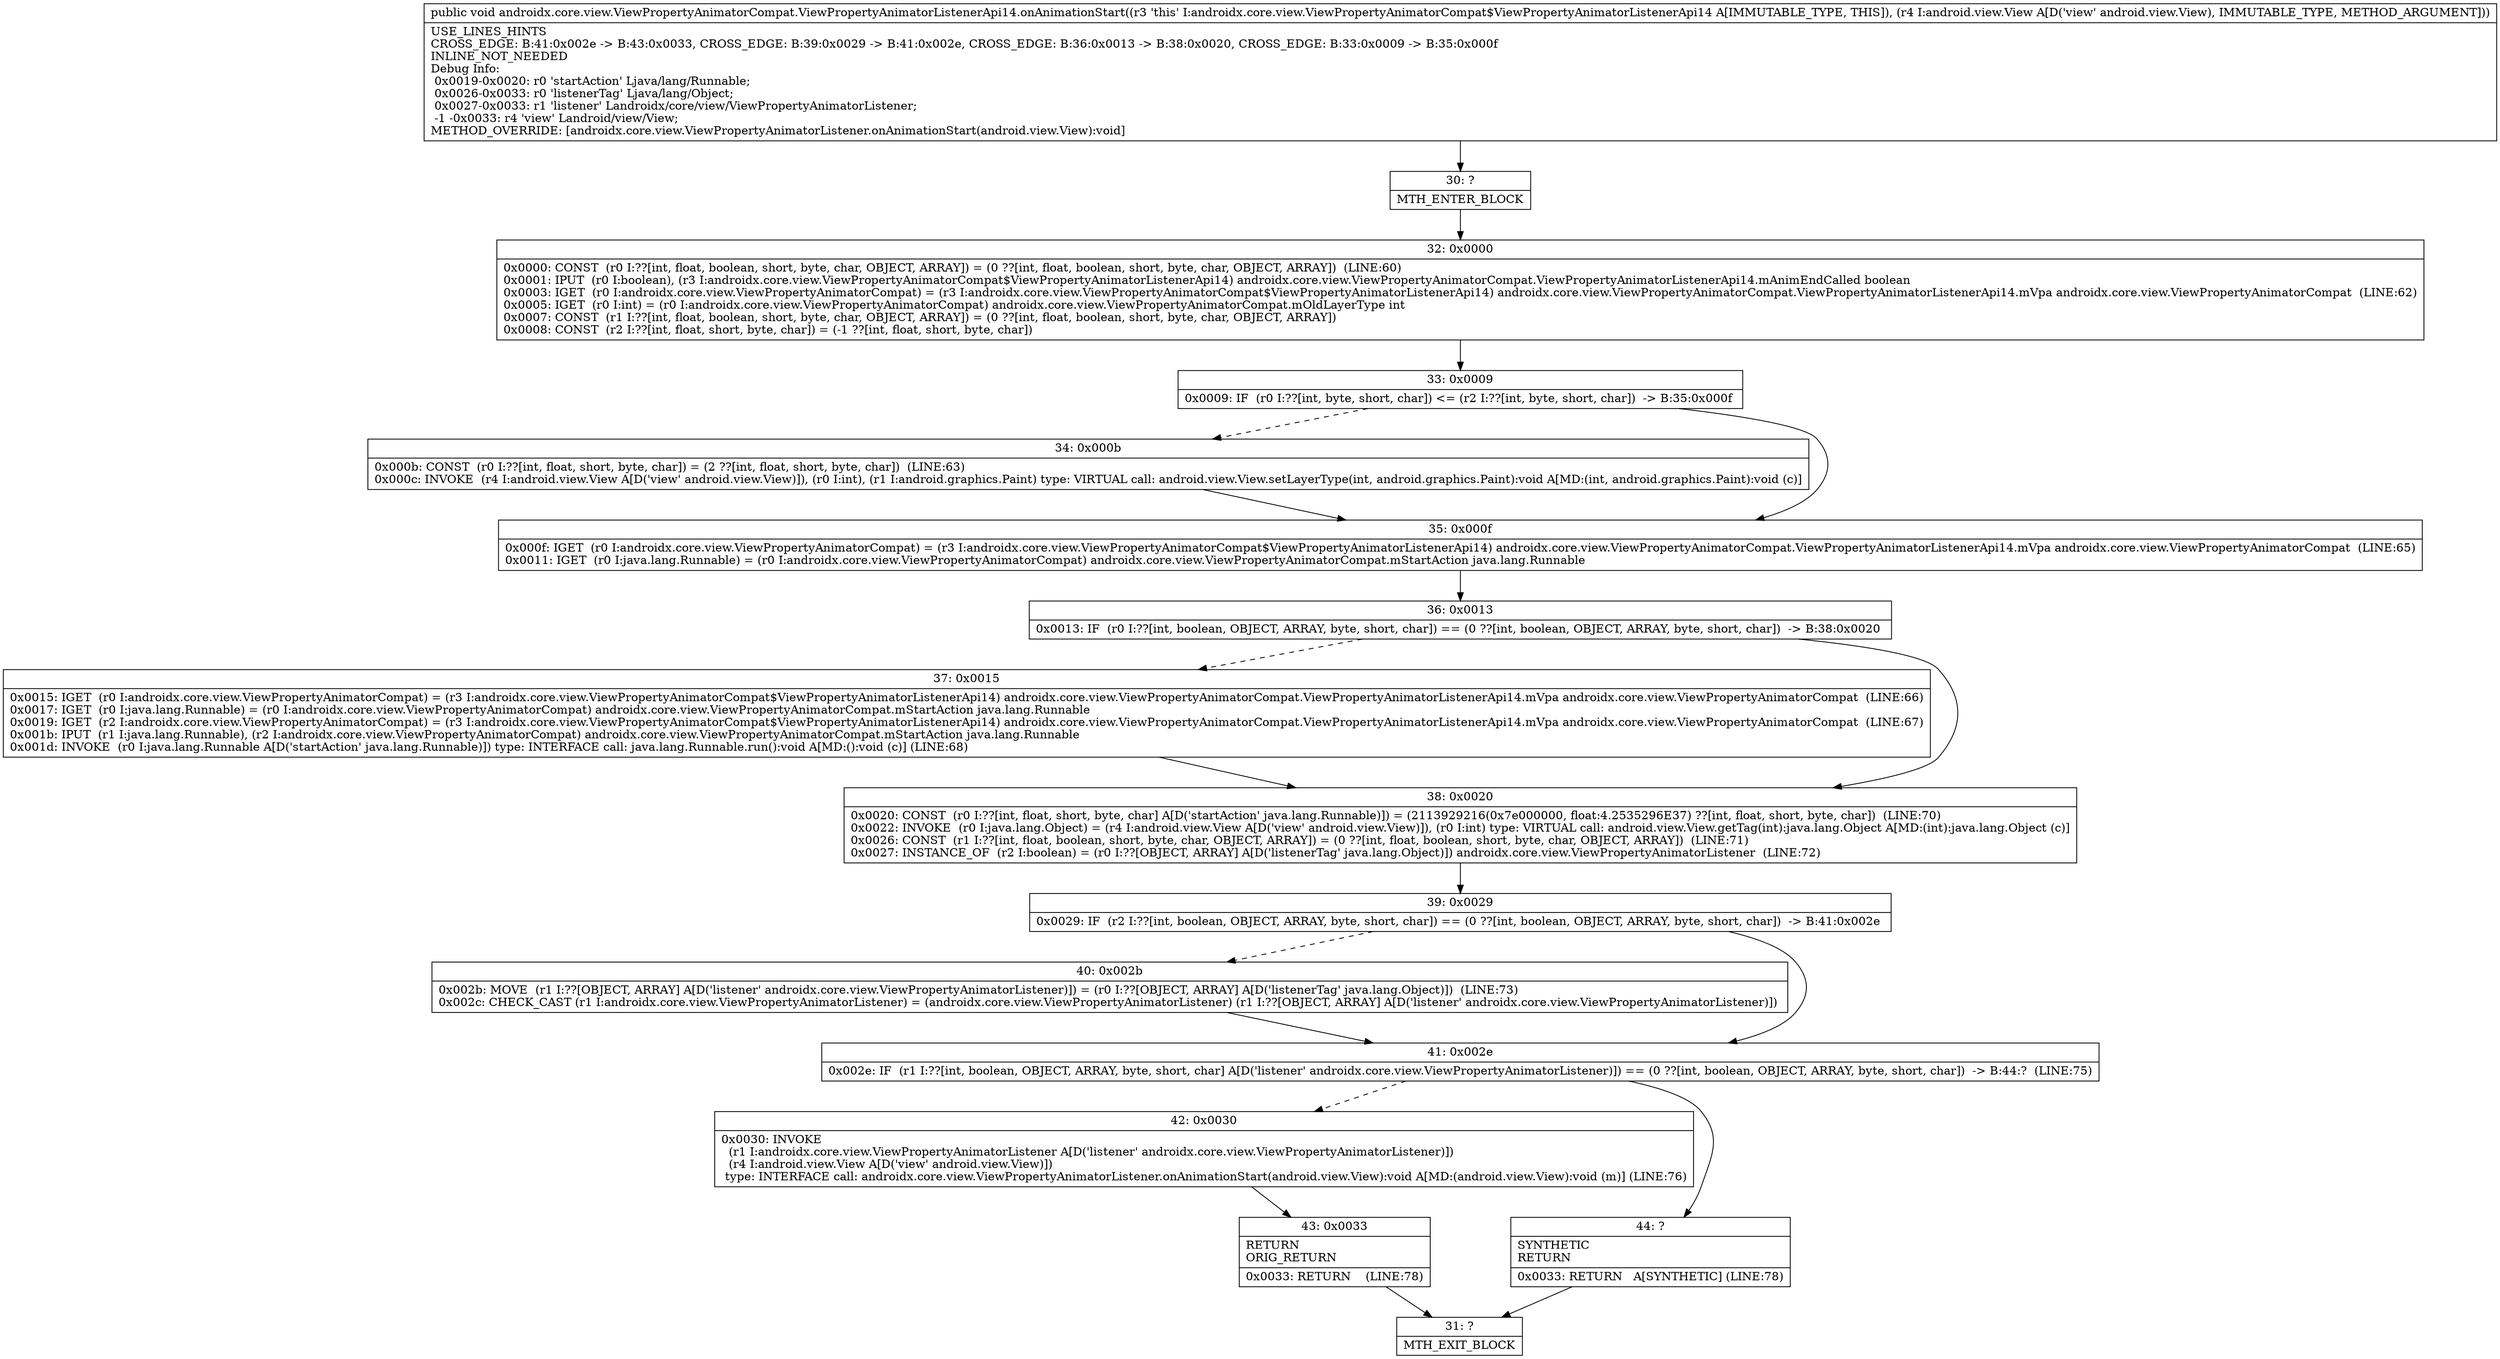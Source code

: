 digraph "CFG forandroidx.core.view.ViewPropertyAnimatorCompat.ViewPropertyAnimatorListenerApi14.onAnimationStart(Landroid\/view\/View;)V" {
Node_30 [shape=record,label="{30\:\ ?|MTH_ENTER_BLOCK\l}"];
Node_32 [shape=record,label="{32\:\ 0x0000|0x0000: CONST  (r0 I:??[int, float, boolean, short, byte, char, OBJECT, ARRAY]) = (0 ??[int, float, boolean, short, byte, char, OBJECT, ARRAY])  (LINE:60)\l0x0001: IPUT  (r0 I:boolean), (r3 I:androidx.core.view.ViewPropertyAnimatorCompat$ViewPropertyAnimatorListenerApi14) androidx.core.view.ViewPropertyAnimatorCompat.ViewPropertyAnimatorListenerApi14.mAnimEndCalled boolean \l0x0003: IGET  (r0 I:androidx.core.view.ViewPropertyAnimatorCompat) = (r3 I:androidx.core.view.ViewPropertyAnimatorCompat$ViewPropertyAnimatorListenerApi14) androidx.core.view.ViewPropertyAnimatorCompat.ViewPropertyAnimatorListenerApi14.mVpa androidx.core.view.ViewPropertyAnimatorCompat  (LINE:62)\l0x0005: IGET  (r0 I:int) = (r0 I:androidx.core.view.ViewPropertyAnimatorCompat) androidx.core.view.ViewPropertyAnimatorCompat.mOldLayerType int \l0x0007: CONST  (r1 I:??[int, float, boolean, short, byte, char, OBJECT, ARRAY]) = (0 ??[int, float, boolean, short, byte, char, OBJECT, ARRAY]) \l0x0008: CONST  (r2 I:??[int, float, short, byte, char]) = (\-1 ??[int, float, short, byte, char]) \l}"];
Node_33 [shape=record,label="{33\:\ 0x0009|0x0009: IF  (r0 I:??[int, byte, short, char]) \<= (r2 I:??[int, byte, short, char])  \-\> B:35:0x000f \l}"];
Node_34 [shape=record,label="{34\:\ 0x000b|0x000b: CONST  (r0 I:??[int, float, short, byte, char]) = (2 ??[int, float, short, byte, char])  (LINE:63)\l0x000c: INVOKE  (r4 I:android.view.View A[D('view' android.view.View)]), (r0 I:int), (r1 I:android.graphics.Paint) type: VIRTUAL call: android.view.View.setLayerType(int, android.graphics.Paint):void A[MD:(int, android.graphics.Paint):void (c)]\l}"];
Node_35 [shape=record,label="{35\:\ 0x000f|0x000f: IGET  (r0 I:androidx.core.view.ViewPropertyAnimatorCompat) = (r3 I:androidx.core.view.ViewPropertyAnimatorCompat$ViewPropertyAnimatorListenerApi14) androidx.core.view.ViewPropertyAnimatorCompat.ViewPropertyAnimatorListenerApi14.mVpa androidx.core.view.ViewPropertyAnimatorCompat  (LINE:65)\l0x0011: IGET  (r0 I:java.lang.Runnable) = (r0 I:androidx.core.view.ViewPropertyAnimatorCompat) androidx.core.view.ViewPropertyAnimatorCompat.mStartAction java.lang.Runnable \l}"];
Node_36 [shape=record,label="{36\:\ 0x0013|0x0013: IF  (r0 I:??[int, boolean, OBJECT, ARRAY, byte, short, char]) == (0 ??[int, boolean, OBJECT, ARRAY, byte, short, char])  \-\> B:38:0x0020 \l}"];
Node_37 [shape=record,label="{37\:\ 0x0015|0x0015: IGET  (r0 I:androidx.core.view.ViewPropertyAnimatorCompat) = (r3 I:androidx.core.view.ViewPropertyAnimatorCompat$ViewPropertyAnimatorListenerApi14) androidx.core.view.ViewPropertyAnimatorCompat.ViewPropertyAnimatorListenerApi14.mVpa androidx.core.view.ViewPropertyAnimatorCompat  (LINE:66)\l0x0017: IGET  (r0 I:java.lang.Runnable) = (r0 I:androidx.core.view.ViewPropertyAnimatorCompat) androidx.core.view.ViewPropertyAnimatorCompat.mStartAction java.lang.Runnable \l0x0019: IGET  (r2 I:androidx.core.view.ViewPropertyAnimatorCompat) = (r3 I:androidx.core.view.ViewPropertyAnimatorCompat$ViewPropertyAnimatorListenerApi14) androidx.core.view.ViewPropertyAnimatorCompat.ViewPropertyAnimatorListenerApi14.mVpa androidx.core.view.ViewPropertyAnimatorCompat  (LINE:67)\l0x001b: IPUT  (r1 I:java.lang.Runnable), (r2 I:androidx.core.view.ViewPropertyAnimatorCompat) androidx.core.view.ViewPropertyAnimatorCompat.mStartAction java.lang.Runnable \l0x001d: INVOKE  (r0 I:java.lang.Runnable A[D('startAction' java.lang.Runnable)]) type: INTERFACE call: java.lang.Runnable.run():void A[MD:():void (c)] (LINE:68)\l}"];
Node_38 [shape=record,label="{38\:\ 0x0020|0x0020: CONST  (r0 I:??[int, float, short, byte, char] A[D('startAction' java.lang.Runnable)]) = (2113929216(0x7e000000, float:4.2535296E37) ??[int, float, short, byte, char])  (LINE:70)\l0x0022: INVOKE  (r0 I:java.lang.Object) = (r4 I:android.view.View A[D('view' android.view.View)]), (r0 I:int) type: VIRTUAL call: android.view.View.getTag(int):java.lang.Object A[MD:(int):java.lang.Object (c)]\l0x0026: CONST  (r1 I:??[int, float, boolean, short, byte, char, OBJECT, ARRAY]) = (0 ??[int, float, boolean, short, byte, char, OBJECT, ARRAY])  (LINE:71)\l0x0027: INSTANCE_OF  (r2 I:boolean) = (r0 I:??[OBJECT, ARRAY] A[D('listenerTag' java.lang.Object)]) androidx.core.view.ViewPropertyAnimatorListener  (LINE:72)\l}"];
Node_39 [shape=record,label="{39\:\ 0x0029|0x0029: IF  (r2 I:??[int, boolean, OBJECT, ARRAY, byte, short, char]) == (0 ??[int, boolean, OBJECT, ARRAY, byte, short, char])  \-\> B:41:0x002e \l}"];
Node_40 [shape=record,label="{40\:\ 0x002b|0x002b: MOVE  (r1 I:??[OBJECT, ARRAY] A[D('listener' androidx.core.view.ViewPropertyAnimatorListener)]) = (r0 I:??[OBJECT, ARRAY] A[D('listenerTag' java.lang.Object)])  (LINE:73)\l0x002c: CHECK_CAST (r1 I:androidx.core.view.ViewPropertyAnimatorListener) = (androidx.core.view.ViewPropertyAnimatorListener) (r1 I:??[OBJECT, ARRAY] A[D('listener' androidx.core.view.ViewPropertyAnimatorListener)]) \l}"];
Node_41 [shape=record,label="{41\:\ 0x002e|0x002e: IF  (r1 I:??[int, boolean, OBJECT, ARRAY, byte, short, char] A[D('listener' androidx.core.view.ViewPropertyAnimatorListener)]) == (0 ??[int, boolean, OBJECT, ARRAY, byte, short, char])  \-\> B:44:?  (LINE:75)\l}"];
Node_42 [shape=record,label="{42\:\ 0x0030|0x0030: INVOKE  \l  (r1 I:androidx.core.view.ViewPropertyAnimatorListener A[D('listener' androidx.core.view.ViewPropertyAnimatorListener)])\l  (r4 I:android.view.View A[D('view' android.view.View)])\l type: INTERFACE call: androidx.core.view.ViewPropertyAnimatorListener.onAnimationStart(android.view.View):void A[MD:(android.view.View):void (m)] (LINE:76)\l}"];
Node_43 [shape=record,label="{43\:\ 0x0033|RETURN\lORIG_RETURN\l|0x0033: RETURN    (LINE:78)\l}"];
Node_31 [shape=record,label="{31\:\ ?|MTH_EXIT_BLOCK\l}"];
Node_44 [shape=record,label="{44\:\ ?|SYNTHETIC\lRETURN\l|0x0033: RETURN   A[SYNTHETIC] (LINE:78)\l}"];
MethodNode[shape=record,label="{public void androidx.core.view.ViewPropertyAnimatorCompat.ViewPropertyAnimatorListenerApi14.onAnimationStart((r3 'this' I:androidx.core.view.ViewPropertyAnimatorCompat$ViewPropertyAnimatorListenerApi14 A[IMMUTABLE_TYPE, THIS]), (r4 I:android.view.View A[D('view' android.view.View), IMMUTABLE_TYPE, METHOD_ARGUMENT]))  | USE_LINES_HINTS\lCROSS_EDGE: B:41:0x002e \-\> B:43:0x0033, CROSS_EDGE: B:39:0x0029 \-\> B:41:0x002e, CROSS_EDGE: B:36:0x0013 \-\> B:38:0x0020, CROSS_EDGE: B:33:0x0009 \-\> B:35:0x000f\lINLINE_NOT_NEEDED\lDebug Info:\l  0x0019\-0x0020: r0 'startAction' Ljava\/lang\/Runnable;\l  0x0026\-0x0033: r0 'listenerTag' Ljava\/lang\/Object;\l  0x0027\-0x0033: r1 'listener' Landroidx\/core\/view\/ViewPropertyAnimatorListener;\l  \-1 \-0x0033: r4 'view' Landroid\/view\/View;\lMETHOD_OVERRIDE: [androidx.core.view.ViewPropertyAnimatorListener.onAnimationStart(android.view.View):void]\l}"];
MethodNode -> Node_30;Node_30 -> Node_32;
Node_32 -> Node_33;
Node_33 -> Node_34[style=dashed];
Node_33 -> Node_35;
Node_34 -> Node_35;
Node_35 -> Node_36;
Node_36 -> Node_37[style=dashed];
Node_36 -> Node_38;
Node_37 -> Node_38;
Node_38 -> Node_39;
Node_39 -> Node_40[style=dashed];
Node_39 -> Node_41;
Node_40 -> Node_41;
Node_41 -> Node_42[style=dashed];
Node_41 -> Node_44;
Node_42 -> Node_43;
Node_43 -> Node_31;
Node_44 -> Node_31;
}


